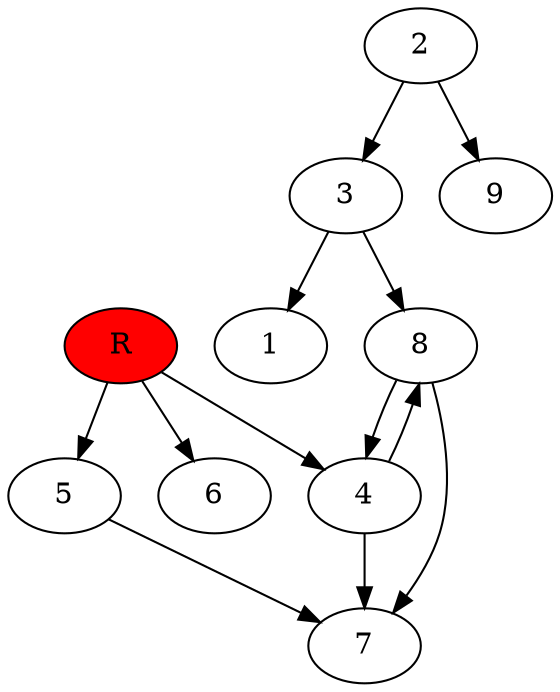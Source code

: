 digraph prb11543 {
	1
	2
	3
	4
	5
	6
	7
	8
	R [fillcolor="#ff0000" style=filled]
	2 -> 3
	2 -> 9
	3 -> 1
	3 -> 8
	4 -> 7
	4 -> 8
	5 -> 7
	8 -> 4
	8 -> 7
	R -> 4
	R -> 5
	R -> 6
}
